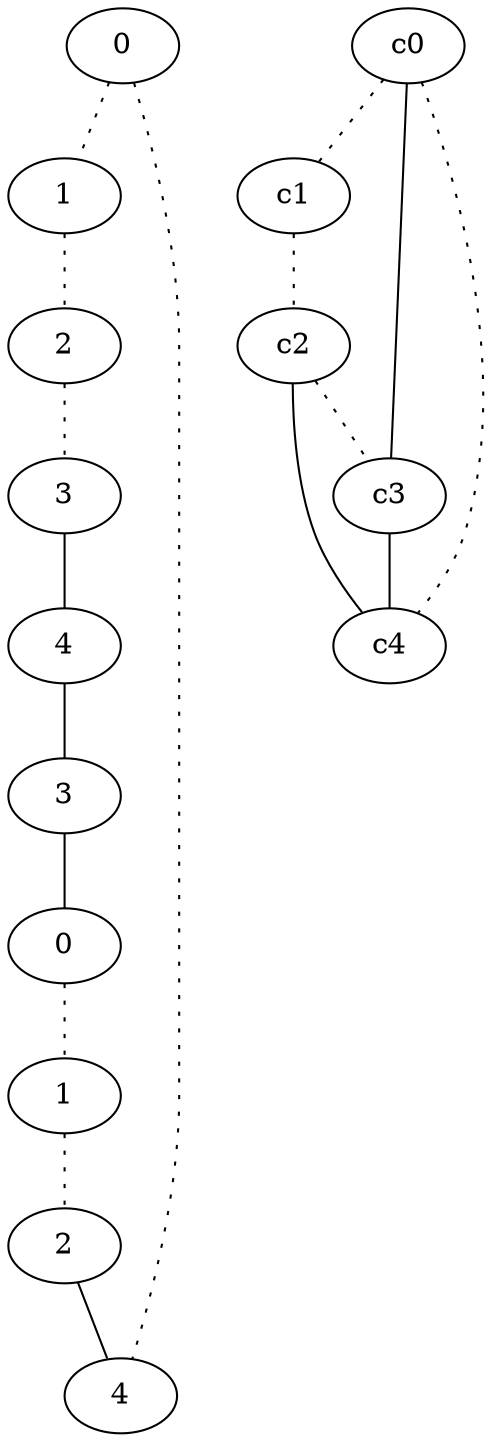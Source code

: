 graph {
a0[label=0];
a1[label=1];
a2[label=2];
a3[label=3];
a4[label=4];
a5[label=3];
a6[label=0];
a7[label=1];
a8[label=2];
a9[label=4];
a0 -- a1 [style=dotted];
a0 -- a9 [style=dotted];
a1 -- a2 [style=dotted];
a2 -- a3 [style=dotted];
a3 -- a4;
a4 -- a5;
a5 -- a6;
a6 -- a7 [style=dotted];
a7 -- a8 [style=dotted];
a8 -- a9;
c0 -- c1 [style=dotted];
c0 -- c3;
c0 -- c4 [style=dotted];
c1 -- c2 [style=dotted];
c2 -- c3 [style=dotted];
c2 -- c4;
c3 -- c4;
}
